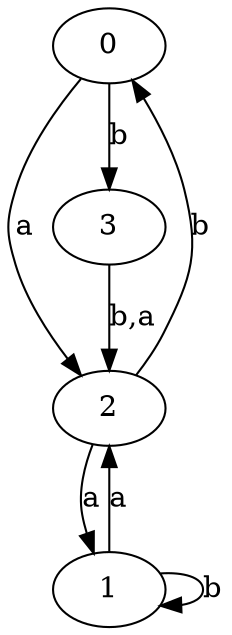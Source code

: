 digraph {
 ranksep=0.5;
 d2tdocpreamble = "\usetikzlibrary{automata}";
 d2tfigpreamble = "\tikzstyle{every state}= [ draw=blue!50,very thick,fill=blue!20]  \tikzstyle{auto}= [fill=white]";
 node [style="state"];
 edge [lblstyle="auto",topath="bend right", len=4  ]
  "0" [label="0",];
  "1" [label="1",];
  "2" [label="2",];
  "3" [label="3",style = "state, initial, accepting"];
  "0" -> "2" [label="a"];
  "0" -> "3" [label="b"];
  "1" -> "1" [label="b",topath="loop above"];
  "1" -> "2" [label="a"];
  "2" -> "0" [label="b"];
  "2" -> "1" [label="a"];
  "3" -> "2" [label="b,a"];
}
